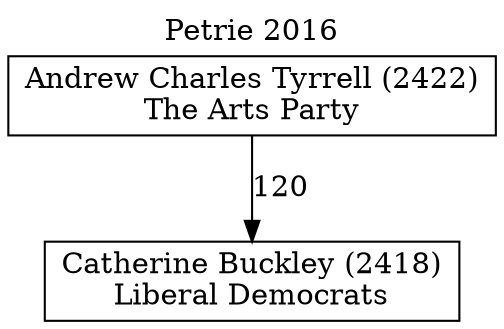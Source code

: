 // House preference flow
digraph "Catherine Buckley (2418)_Petrie_2016" {
	graph [label="Petrie 2016" labelloc=t mclimit=10]
	node [shape=box]
	"Catherine Buckley (2418)" [label="Catherine Buckley (2418)
Liberal Democrats"]
	"Andrew Charles Tyrrell (2422)" [label="Andrew Charles Tyrrell (2422)
The Arts Party"]
	"Andrew Charles Tyrrell (2422)" -> "Catherine Buckley (2418)" [label=120]
}
